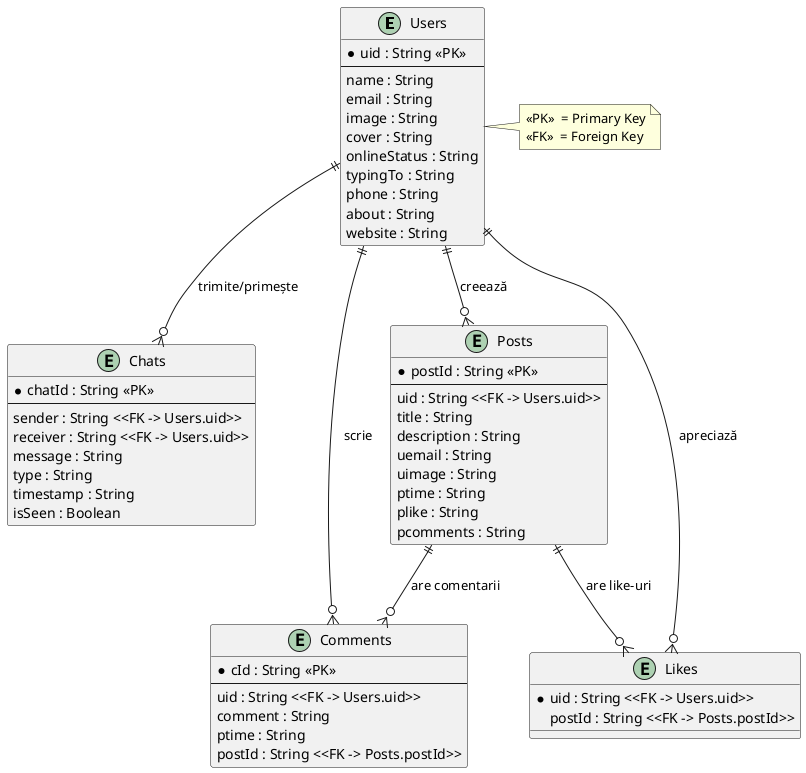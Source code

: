 @startuml

' ======================
'       Entități
' ======================

entity "Users" as U {
  * uid : String <<PK>>
  --
  name : String
  email : String
  image : String
  cover : String
  onlineStatus : String
  typingTo : String
  phone : String
  about : String
  website : String
}

entity "Chats" as C {
  * chatId : String <<PK>>
  --
  sender : String <<FK -> Users.uid>>
  receiver : String <<FK -> Users.uid>>
  message : String
  type : String
  timestamp : String
  isSeen : Boolean
}

entity "Posts" as P {
  * postId : String <<PK>>
  --
  uid : String <<FK -> Users.uid>>
  title : String
  description : String
  uemail : String
  uimage : String
  ptime : String
  plike : String
  pcomments : String
}

entity "Comments" as CM {
  * cId : String <<PK>>
  --
  uid : String <<FK -> Users.uid>>
  comment : String
  ptime : String
  postId : String <<FK -> Posts.postId>>
}

entity "Likes" as L {
  * uid : String <<FK -> Users.uid>>
  postId : String <<FK -> Posts.postId>>
}

' ======================
'        Relații
' ======================

U ||--o{ C : trimite/primește
U ||--o{ P : creează
U ||--o{ CM : scrie
U ||--o{ L : apreciază
P ||--o{ CM : are comentarii
P ||--o{ L : are like-uri

' ======================
'        Legendă
' ======================

note right of U
<<PK>>  = Primary Key
<<FK>>  = Foreign Key
end note

@enduml
